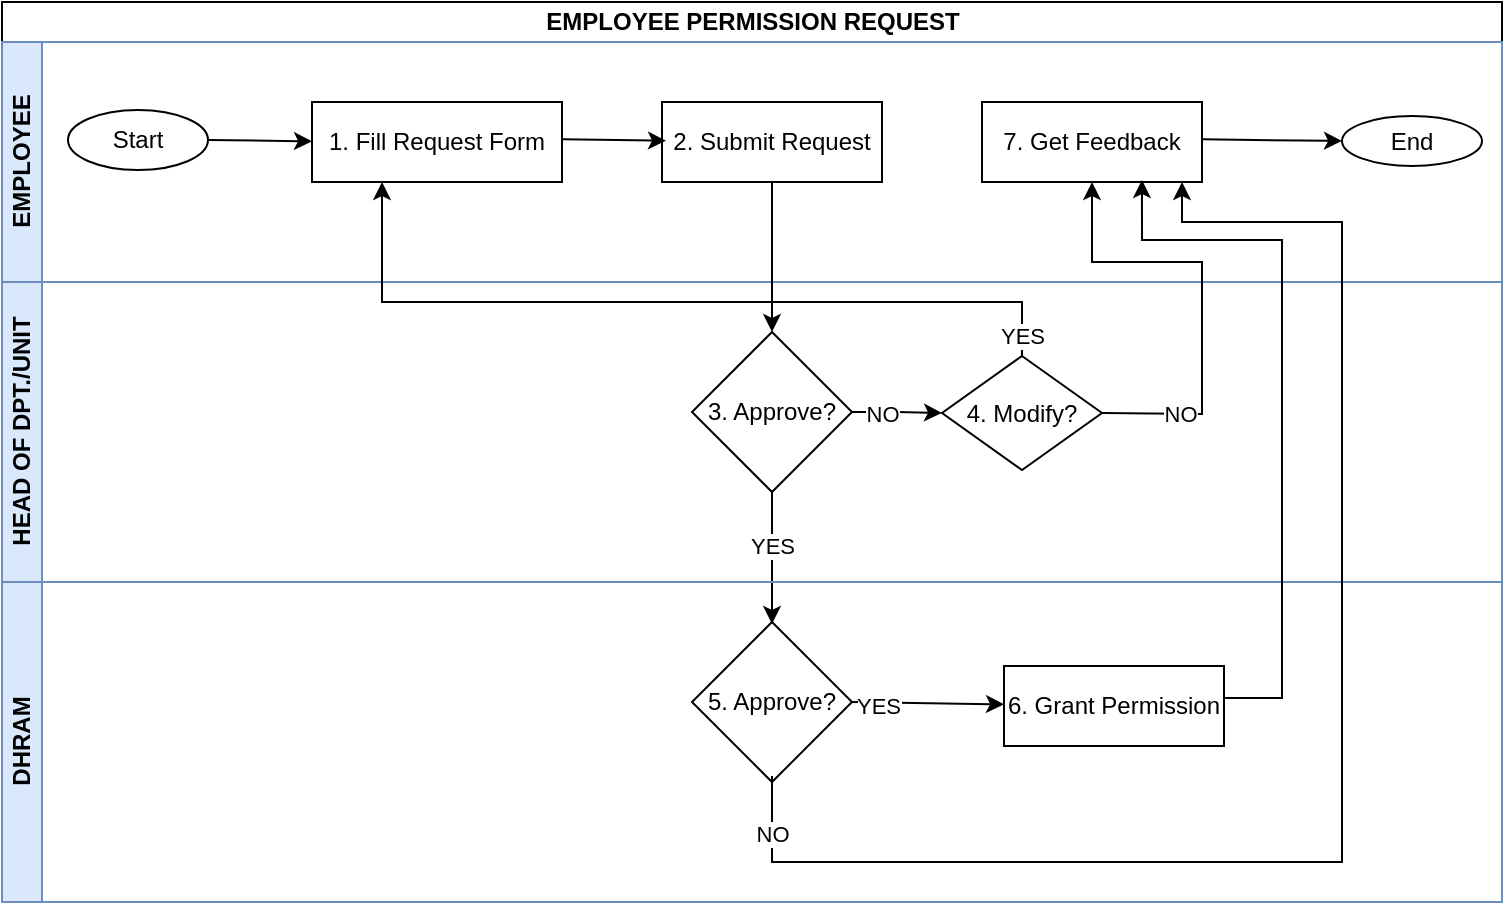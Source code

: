 <mxfile version="24.7.7" pages="3">
  <diagram name="employee permission request" id="IkzDn-hzaN0rCD2kMlex">
    <mxGraphModel dx="947" dy="595" grid="1" gridSize="10" guides="1" tooltips="1" connect="1" arrows="1" fold="1" page="1" pageScale="1" pageWidth="850" pageHeight="1100" math="0" shadow="0">
      <root>
        <mxCell id="0" />
        <mxCell id="1" parent="0" />
        <mxCell id="0EZDxdcCSDM1pmTRQqnp-1" value="EMPLOYEE PERMISSION REQUEST" style="swimlane;childLayout=stackLayout;resizeParent=1;resizeParentMax=0;horizontal=1;startSize=20;horizontalStack=0;html=1;swimlaneFillColor=#FFFFFF;" parent="1" vertex="1">
          <mxGeometry x="50" y="47" width="750" height="450" as="geometry" />
        </mxCell>
        <mxCell id="0EZDxdcCSDM1pmTRQqnp-2" value="EMPLOYEE" style="swimlane;startSize=20;horizontal=0;html=1;fillColor=#dae8fc;strokeColor=#6c8ebf;swimlaneFillColor=#FFFFFF;" parent="0EZDxdcCSDM1pmTRQqnp-1" vertex="1">
          <mxGeometry y="20" width="750" height="120" as="geometry" />
        </mxCell>
        <mxCell id="0EZDxdcCSDM1pmTRQqnp-5" value="Start" style="ellipse;whiteSpace=wrap;html=1;" parent="0EZDxdcCSDM1pmTRQqnp-2" vertex="1">
          <mxGeometry x="33" y="34" width="70" height="30" as="geometry" />
        </mxCell>
        <mxCell id="0EZDxdcCSDM1pmTRQqnp-6" value="1. Fill Request Form" style="whiteSpace=wrap;html=1;" parent="0EZDxdcCSDM1pmTRQqnp-2" vertex="1">
          <mxGeometry x="155" y="30" width="125" height="40" as="geometry" />
        </mxCell>
        <mxCell id="0EZDxdcCSDM1pmTRQqnp-10" value="End" style="ellipse;whiteSpace=wrap;html=1;" parent="0EZDxdcCSDM1pmTRQqnp-2" vertex="1">
          <mxGeometry x="670" y="37" width="70" height="25" as="geometry" />
        </mxCell>
        <mxCell id="0EZDxdcCSDM1pmTRQqnp-11" value="" style="endArrow=classic;html=1;rounded=0;exitX=1;exitY=0.5;exitDx=0;exitDy=0;entryX=0;entryY=0.5;entryDx=0;entryDy=0;" parent="0EZDxdcCSDM1pmTRQqnp-2" source="0EZDxdcCSDM1pmTRQqnp-5" edge="1">
          <mxGeometry width="50" height="50" relative="1" as="geometry">
            <mxPoint x="105.0" y="49.66" as="sourcePoint" />
            <mxPoint x="155" y="49.66" as="targetPoint" />
          </mxGeometry>
        </mxCell>
        <mxCell id="k6OdDDGUzln-NUkdbTDU-2" value="2. Submit Request" style="whiteSpace=wrap;html=1;" parent="0EZDxdcCSDM1pmTRQqnp-2" vertex="1">
          <mxGeometry x="330" y="30" width="110" height="40" as="geometry" />
        </mxCell>
        <mxCell id="k6OdDDGUzln-NUkdbTDU-24" value="7. Get Feedback" style="whiteSpace=wrap;html=1;" parent="0EZDxdcCSDM1pmTRQqnp-2" vertex="1">
          <mxGeometry x="490" y="30" width="110" height="40" as="geometry" />
        </mxCell>
        <mxCell id="k6OdDDGUzln-NUkdbTDU-38" value="" style="endArrow=classic;html=1;rounded=0;exitX=1;exitY=0.5;exitDx=0;exitDy=0;entryX=0;entryY=0.5;entryDx=0;entryDy=0;" parent="0EZDxdcCSDM1pmTRQqnp-2" target="0EZDxdcCSDM1pmTRQqnp-10" edge="1">
          <mxGeometry width="50" height="50" relative="1" as="geometry">
            <mxPoint x="600" y="48.66" as="sourcePoint" />
            <mxPoint x="652" y="49.32" as="targetPoint" />
          </mxGeometry>
        </mxCell>
        <mxCell id="k6OdDDGUzln-NUkdbTDU-41" value="" style="endArrow=classic;html=1;rounded=0;exitX=1;exitY=0.5;exitDx=0;exitDy=0;entryX=0;entryY=0.5;entryDx=0;entryDy=0;" parent="0EZDxdcCSDM1pmTRQqnp-2" edge="1">
          <mxGeometry width="50" height="50" relative="1" as="geometry">
            <mxPoint x="280" y="48.66" as="sourcePoint" />
            <mxPoint x="332" y="49.32" as="targetPoint" />
          </mxGeometry>
        </mxCell>
        <mxCell id="0EZDxdcCSDM1pmTRQqnp-3" value="HEAD OF DPT./UNIT" style="swimlane;startSize=20;horizontal=0;html=1;fillColor=#dae8fc;strokeColor=#6c8ebf;" parent="0EZDxdcCSDM1pmTRQqnp-1" vertex="1">
          <mxGeometry y="140" width="750" height="150" as="geometry" />
        </mxCell>
        <mxCell id="0EZDxdcCSDM1pmTRQqnp-9" value="&lt;div&gt;3. Approve?&lt;br&gt;&lt;/div&gt;" style="rhombus;whiteSpace=wrap;html=1;" parent="0EZDxdcCSDM1pmTRQqnp-3" vertex="1">
          <mxGeometry x="345" y="25" width="80" height="80" as="geometry" />
        </mxCell>
        <mxCell id="k6OdDDGUzln-NUkdbTDU-5" value="" style="endArrow=classic;html=1;rounded=0;entryX=0.5;entryY=0;entryDx=0;entryDy=0;exitX=0.5;exitY=1;exitDx=0;exitDy=0;" parent="0EZDxdcCSDM1pmTRQqnp-3" source="0EZDxdcCSDM1pmTRQqnp-9" edge="1">
          <mxGeometry width="50" height="50" relative="1" as="geometry">
            <mxPoint x="385" y="119" as="sourcePoint" />
            <mxPoint x="385" y="171" as="targetPoint" />
          </mxGeometry>
        </mxCell>
        <mxCell id="k6OdDDGUzln-NUkdbTDU-6" value="YES" style="edgeLabel;html=1;align=center;verticalAlign=middle;resizable=0;points=[];" parent="k6OdDDGUzln-NUkdbTDU-5" vertex="1" connectable="0">
          <mxGeometry x="-0.183" relative="1" as="geometry">
            <mxPoint as="offset" />
          </mxGeometry>
        </mxCell>
        <mxCell id="k6OdDDGUzln-NUkdbTDU-10" value="&lt;div&gt;4. Modify?&lt;br&gt;&lt;/div&gt;" style="rhombus;whiteSpace=wrap;html=1;" parent="0EZDxdcCSDM1pmTRQqnp-3" vertex="1">
          <mxGeometry x="470" y="37" width="80" height="57" as="geometry" />
        </mxCell>
        <mxCell id="k6OdDDGUzln-NUkdbTDU-11" value="" style="edgeStyle=orthogonalEdgeStyle;rounded=0;orthogonalLoop=1;jettySize=auto;html=1;" parent="0EZDxdcCSDM1pmTRQqnp-3" source="0EZDxdcCSDM1pmTRQqnp-9" target="k6OdDDGUzln-NUkdbTDU-10" edge="1">
          <mxGeometry relative="1" as="geometry">
            <mxPoint x="600" y="262" as="targetPoint" />
            <mxPoint x="465" y="262" as="sourcePoint" />
          </mxGeometry>
        </mxCell>
        <mxCell id="k6OdDDGUzln-NUkdbTDU-12" value="NO" style="edgeLabel;html=1;align=center;verticalAlign=middle;resizable=0;points=[];" parent="k6OdDDGUzln-NUkdbTDU-11" vertex="1" connectable="0">
          <mxGeometry x="-0.335" y="-1" relative="1" as="geometry">
            <mxPoint as="offset" />
          </mxGeometry>
        </mxCell>
        <mxCell id="k6OdDDGUzln-NUkdbTDU-18" value="" style="endArrow=classic;html=1;rounded=0;exitX=0.5;exitY=0;exitDx=0;exitDy=0;" parent="0EZDxdcCSDM1pmTRQqnp-3" source="k6OdDDGUzln-NUkdbTDU-10" edge="1">
          <mxGeometry width="50" height="50" relative="1" as="geometry">
            <mxPoint x="510" y="20" as="sourcePoint" />
            <mxPoint x="190" y="-50" as="targetPoint" />
            <Array as="points">
              <mxPoint x="510" y="10" />
              <mxPoint x="190" y="10" />
            </Array>
          </mxGeometry>
        </mxCell>
        <mxCell id="k6OdDDGUzln-NUkdbTDU-19" value="YES" style="edgeLabel;html=1;align=center;verticalAlign=middle;resizable=0;points=[];" parent="k6OdDDGUzln-NUkdbTDU-18" vertex="1" connectable="0">
          <mxGeometry x="-0.949" relative="1" as="geometry">
            <mxPoint as="offset" />
          </mxGeometry>
        </mxCell>
        <mxCell id="k6OdDDGUzln-NUkdbTDU-3" value="" style="endArrow=classic;html=1;rounded=0;entryX=0.5;entryY=0;entryDx=0;entryDy=0;exitX=0.5;exitY=1;exitDx=0;exitDy=0;" parent="0EZDxdcCSDM1pmTRQqnp-1" source="k6OdDDGUzln-NUkdbTDU-2" target="0EZDxdcCSDM1pmTRQqnp-9" edge="1">
          <mxGeometry width="50" height="50" relative="1" as="geometry">
            <mxPoint x="385" y="72" as="sourcePoint" />
            <mxPoint x="385" y="132" as="targetPoint" />
          </mxGeometry>
        </mxCell>
        <mxCell id="k6OdDDGUzln-NUkdbTDU-21" value="" style="endArrow=classic;html=1;rounded=0;exitX=1;exitY=0.5;exitDx=0;exitDy=0;entryX=0.5;entryY=1;entryDx=0;entryDy=0;" parent="0EZDxdcCSDM1pmTRQqnp-1" source="k6OdDDGUzln-NUkdbTDU-10" target="k6OdDDGUzln-NUkdbTDU-24" edge="1">
          <mxGeometry width="50" height="50" relative="1" as="geometry">
            <mxPoint x="550" y="200" as="sourcePoint" />
            <mxPoint x="600" y="150" as="targetPoint" />
            <Array as="points">
              <mxPoint x="600" y="206" />
              <mxPoint x="600" y="130" />
              <mxPoint x="545" y="130" />
            </Array>
          </mxGeometry>
        </mxCell>
        <mxCell id="k6OdDDGUzln-NUkdbTDU-22" value="NO" style="edgeLabel;html=1;align=center;verticalAlign=middle;resizable=0;points=[];" parent="k6OdDDGUzln-NUkdbTDU-21" vertex="1" connectable="0">
          <mxGeometry x="-0.649" relative="1" as="geometry">
            <mxPoint as="offset" />
          </mxGeometry>
        </mxCell>
        <mxCell id="k6OdDDGUzln-NUkdbTDU-1" value="DHRAM" style="swimlane;startSize=20;horizontal=0;html=1;fillColor=#dae8fc;strokeColor=#6c8ebf;" parent="0EZDxdcCSDM1pmTRQqnp-1" vertex="1">
          <mxGeometry y="290" width="750" height="160" as="geometry" />
        </mxCell>
        <mxCell id="k6OdDDGUzln-NUkdbTDU-20" value="&lt;div&gt;5. Approve?&lt;br&gt;&lt;/div&gt;" style="rhombus;whiteSpace=wrap;html=1;" parent="k6OdDDGUzln-NUkdbTDU-1" vertex="1">
          <mxGeometry x="345" y="20" width="80" height="80" as="geometry" />
        </mxCell>
        <mxCell id="k6OdDDGUzln-NUkdbTDU-34" value="6. Grant Permission" style="whiteSpace=wrap;html=1;" parent="k6OdDDGUzln-NUkdbTDU-1" vertex="1">
          <mxGeometry x="501" y="42" width="110" height="40" as="geometry" />
        </mxCell>
        <mxCell id="k6OdDDGUzln-NUkdbTDU-25" value="" style="endArrow=classic;html=1;rounded=0;exitX=1;exitY=0.5;exitDx=0;exitDy=0;" parent="k6OdDDGUzln-NUkdbTDU-1" source="k6OdDDGUzln-NUkdbTDU-20" target="k6OdDDGUzln-NUkdbTDU-34" edge="1">
          <mxGeometry width="50" height="50" relative="1" as="geometry">
            <mxPoint x="390" as="sourcePoint" />
            <mxPoint x="500" y="60" as="targetPoint" />
          </mxGeometry>
        </mxCell>
        <mxCell id="k6OdDDGUzln-NUkdbTDU-26" value="YES" style="edgeLabel;html=1;align=center;verticalAlign=middle;resizable=0;points=[];" parent="k6OdDDGUzln-NUkdbTDU-25" vertex="1" connectable="0">
          <mxGeometry x="-0.655" y="-2" relative="1" as="geometry">
            <mxPoint as="offset" />
          </mxGeometry>
        </mxCell>
        <mxCell id="k6OdDDGUzln-NUkdbTDU-36" value="" style="endArrow=classic;html=1;rounded=0;exitX=0.5;exitY=1;exitDx=0;exitDy=0;" parent="0EZDxdcCSDM1pmTRQqnp-1" edge="1">
          <mxGeometry width="50" height="50" relative="1" as="geometry">
            <mxPoint x="385.0" y="387" as="sourcePoint" />
            <mxPoint x="590" y="90" as="targetPoint" />
            <Array as="points">
              <mxPoint x="385" y="430" />
              <mxPoint x="670" y="430" />
              <mxPoint x="670" y="110" />
              <mxPoint x="590" y="110" />
            </Array>
          </mxGeometry>
        </mxCell>
        <mxCell id="k6OdDDGUzln-NUkdbTDU-37" value="NO" style="edgeLabel;html=1;align=center;verticalAlign=middle;resizable=0;points=[];" parent="k6OdDDGUzln-NUkdbTDU-36" vertex="1" connectable="0">
          <mxGeometry x="-0.922" relative="1" as="geometry">
            <mxPoint as="offset" />
          </mxGeometry>
        </mxCell>
        <mxCell id="k6OdDDGUzln-NUkdbTDU-35" value="" style="endArrow=classic;html=1;rounded=0;exitX=1;exitY=0.5;exitDx=0;exitDy=0;entryX=0.727;entryY=1.075;entryDx=0;entryDy=0;entryPerimeter=0;" parent="0EZDxdcCSDM1pmTRQqnp-1" edge="1">
          <mxGeometry width="50" height="50" relative="1" as="geometry">
            <mxPoint x="611" y="348" as="sourcePoint" />
            <mxPoint x="569.97" y="89.0" as="targetPoint" />
            <Array as="points">
              <mxPoint x="640" y="348" />
              <mxPoint x="640" y="119" />
              <mxPoint x="570" y="119" />
            </Array>
          </mxGeometry>
        </mxCell>
      </root>
    </mxGraphModel>
  </diagram>
  <diagram name="directors permission request" id="NqBEVhO1fakhlw4_cXfJ">
    <mxGraphModel dx="947" dy="595" grid="1" gridSize="10" guides="1" tooltips="1" connect="1" arrows="1" fold="1" page="1" pageScale="1" pageWidth="850" pageHeight="1100" math="0" shadow="0">
      <root>
        <mxCell id="4IcLVzrkoJ4dvZtuzK3f-0" />
        <mxCell id="4IcLVzrkoJ4dvZtuzK3f-1" parent="4IcLVzrkoJ4dvZtuzK3f-0" />
        <mxCell id="4IcLVzrkoJ4dvZtuzK3f-2" value="HEAD OF DPT./UNIT PERMISSION REQUEST" style="swimlane;childLayout=stackLayout;resizeParent=1;resizeParentMax=0;horizontal=1;startSize=20;horizontalStack=0;html=1;swimlaneFillColor=#FFFFFF;" vertex="1" parent="4IcLVzrkoJ4dvZtuzK3f-1">
          <mxGeometry x="50" y="50" width="760" height="410" as="geometry" />
        </mxCell>
        <mxCell id="4IcLVzrkoJ4dvZtuzK3f-3" value="HEAD OF DPT./UNIT" style="swimlane;startSize=20;horizontal=0;html=1;fillColor=#dae8fc;strokeColor=#6c8ebf;swimlaneFillColor=#FFFFFF;" vertex="1" parent="4IcLVzrkoJ4dvZtuzK3f-2">
          <mxGeometry y="20" width="760" height="180" as="geometry" />
        </mxCell>
        <mxCell id="4IcLVzrkoJ4dvZtuzK3f-4" value="Start" style="ellipse;whiteSpace=wrap;html=1;" vertex="1" parent="4IcLVzrkoJ4dvZtuzK3f-3">
          <mxGeometry x="40" y="73" width="63" height="23" as="geometry" />
        </mxCell>
        <mxCell id="4IcLVzrkoJ4dvZtuzK3f-5" value="1. Fill Request Form" style="whiteSpace=wrap;html=1;" vertex="1" parent="4IcLVzrkoJ4dvZtuzK3f-3">
          <mxGeometry x="155" y="63" width="125" height="40" as="geometry" />
        </mxCell>
        <mxCell id="4IcLVzrkoJ4dvZtuzK3f-6" value="End" style="ellipse;whiteSpace=wrap;html=1;" vertex="1" parent="4IcLVzrkoJ4dvZtuzK3f-3">
          <mxGeometry x="670" y="70" width="70" height="25" as="geometry" />
        </mxCell>
        <mxCell id="4IcLVzrkoJ4dvZtuzK3f-7" value="" style="endArrow=classic;html=1;rounded=0;exitX=1;exitY=0.5;exitDx=0;exitDy=0;entryX=0;entryY=0.5;entryDx=0;entryDy=0;" edge="1" parent="4IcLVzrkoJ4dvZtuzK3f-3" source="4IcLVzrkoJ4dvZtuzK3f-4">
          <mxGeometry width="50" height="50" relative="1" as="geometry">
            <mxPoint x="105.0" y="82.66" as="sourcePoint" />
            <mxPoint x="155" y="82.66" as="targetPoint" />
          </mxGeometry>
        </mxCell>
        <mxCell id="4IcLVzrkoJ4dvZtuzK3f-8" value="2. Submit Request" style="whiteSpace=wrap;html=1;" vertex="1" parent="4IcLVzrkoJ4dvZtuzK3f-3">
          <mxGeometry x="330" y="63" width="110" height="40" as="geometry" />
        </mxCell>
        <mxCell id="4IcLVzrkoJ4dvZtuzK3f-9" value="6. Get Feedback" style="whiteSpace=wrap;html=1;" vertex="1" parent="4IcLVzrkoJ4dvZtuzK3f-3">
          <mxGeometry x="490" y="63" width="110" height="40" as="geometry" />
        </mxCell>
        <mxCell id="4IcLVzrkoJ4dvZtuzK3f-10" value="" style="endArrow=classic;html=1;rounded=0;exitX=1;exitY=0.5;exitDx=0;exitDy=0;entryX=0;entryY=0.5;entryDx=0;entryDy=0;" edge="1" parent="4IcLVzrkoJ4dvZtuzK3f-3" target="4IcLVzrkoJ4dvZtuzK3f-6">
          <mxGeometry width="50" height="50" relative="1" as="geometry">
            <mxPoint x="600" y="81.66" as="sourcePoint" />
            <mxPoint x="652" y="82.32" as="targetPoint" />
          </mxGeometry>
        </mxCell>
        <mxCell id="4IcLVzrkoJ4dvZtuzK3f-11" value="" style="endArrow=classic;html=1;rounded=0;exitX=1;exitY=0.5;exitDx=0;exitDy=0;entryX=0;entryY=0.5;entryDx=0;entryDy=0;" edge="1" parent="4IcLVzrkoJ4dvZtuzK3f-3">
          <mxGeometry width="50" height="50" relative="1" as="geometry">
            <mxPoint x="280" y="81.66" as="sourcePoint" />
            <mxPoint x="332" y="82.32" as="targetPoint" />
          </mxGeometry>
        </mxCell>
        <mxCell id="4IcLVzrkoJ4dvZtuzK3f-12" value="PERMANENT SECRETARY" style="swimlane;startSize=20;horizontal=0;html=1;fillColor=#dae8fc;strokeColor=#6c8ebf;" vertex="1" parent="4IcLVzrkoJ4dvZtuzK3f-2">
          <mxGeometry y="200" width="760" height="210" as="geometry" />
        </mxCell>
        <mxCell id="4IcLVzrkoJ4dvZtuzK3f-13" value="&lt;div&gt;3. Approve?&lt;br&gt;&lt;/div&gt;" style="rhombus;whiteSpace=wrap;html=1;" vertex="1" parent="4IcLVzrkoJ4dvZtuzK3f-12">
          <mxGeometry x="345" y="25" width="80" height="80" as="geometry" />
        </mxCell>
        <mxCell id="4IcLVzrkoJ4dvZtuzK3f-14" value="" style="endArrow=classic;html=1;rounded=0;entryX=0;entryY=0.5;entryDx=0;entryDy=0;exitX=0.5;exitY=1;exitDx=0;exitDy=0;" edge="1" parent="4IcLVzrkoJ4dvZtuzK3f-12" source="4IcLVzrkoJ4dvZtuzK3f-13" target="4IcLVzrkoJ4dvZtuzK3f-26">
          <mxGeometry width="50" height="50" relative="1" as="geometry">
            <mxPoint x="385" y="119" as="sourcePoint" />
            <mxPoint x="385" y="171" as="targetPoint" />
            <Array as="points">
              <mxPoint x="385" y="133" />
            </Array>
          </mxGeometry>
        </mxCell>
        <mxCell id="4IcLVzrkoJ4dvZtuzK3f-15" value="YES" style="edgeLabel;html=1;align=center;verticalAlign=middle;resizable=0;points=[];" vertex="1" connectable="0" parent="4IcLVzrkoJ4dvZtuzK3f-14">
          <mxGeometry x="-0.183" relative="1" as="geometry">
            <mxPoint as="offset" />
          </mxGeometry>
        </mxCell>
        <mxCell id="4IcLVzrkoJ4dvZtuzK3f-16" value="&lt;div&gt;4. Modify?&lt;br&gt;&lt;/div&gt;" style="rhombus;whiteSpace=wrap;html=1;" vertex="1" parent="4IcLVzrkoJ4dvZtuzK3f-12">
          <mxGeometry x="470" y="37" width="80" height="57" as="geometry" />
        </mxCell>
        <mxCell id="4IcLVzrkoJ4dvZtuzK3f-17" value="" style="edgeStyle=orthogonalEdgeStyle;rounded=0;orthogonalLoop=1;jettySize=auto;html=1;" edge="1" parent="4IcLVzrkoJ4dvZtuzK3f-12" source="4IcLVzrkoJ4dvZtuzK3f-13" target="4IcLVzrkoJ4dvZtuzK3f-16">
          <mxGeometry relative="1" as="geometry">
            <mxPoint x="600" y="262" as="targetPoint" />
            <mxPoint x="465" y="262" as="sourcePoint" />
          </mxGeometry>
        </mxCell>
        <mxCell id="4IcLVzrkoJ4dvZtuzK3f-18" value="NO" style="edgeLabel;html=1;align=center;verticalAlign=middle;resizable=0;points=[];" vertex="1" connectable="0" parent="4IcLVzrkoJ4dvZtuzK3f-17">
          <mxGeometry x="-0.335" y="-1" relative="1" as="geometry">
            <mxPoint as="offset" />
          </mxGeometry>
        </mxCell>
        <mxCell id="4IcLVzrkoJ4dvZtuzK3f-26" value="5. Grant Permission" style="whiteSpace=wrap;html=1;" vertex="1" parent="4IcLVzrkoJ4dvZtuzK3f-12">
          <mxGeometry x="520" y="113" width="110" height="40" as="geometry" />
        </mxCell>
        <mxCell id="4IcLVzrkoJ4dvZtuzK3f-21" value="" style="endArrow=classic;html=1;rounded=0;entryX=0.5;entryY=0;entryDx=0;entryDy=0;exitX=0.5;exitY=1;exitDx=0;exitDy=0;" edge="1" parent="4IcLVzrkoJ4dvZtuzK3f-2" source="4IcLVzrkoJ4dvZtuzK3f-8" target="4IcLVzrkoJ4dvZtuzK3f-13">
          <mxGeometry width="50" height="50" relative="1" as="geometry">
            <mxPoint x="385" y="105" as="sourcePoint" />
            <mxPoint x="385" y="258" as="targetPoint" />
          </mxGeometry>
        </mxCell>
        <mxCell id="4IcLVzrkoJ4dvZtuzK3f-22" value="" style="endArrow=classic;html=1;rounded=0;exitX=1;exitY=0.5;exitDx=0;exitDy=0;entryX=0.5;entryY=1;entryDx=0;entryDy=0;" edge="1" parent="4IcLVzrkoJ4dvZtuzK3f-2" source="4IcLVzrkoJ4dvZtuzK3f-16" target="4IcLVzrkoJ4dvZtuzK3f-9">
          <mxGeometry width="50" height="50" relative="1" as="geometry">
            <mxPoint x="550" y="298.5" as="sourcePoint" />
            <mxPoint x="600" y="183" as="targetPoint" />
            <Array as="points">
              <mxPoint x="630" y="266" />
              <mxPoint x="630" y="163" />
              <mxPoint x="545" y="163" />
            </Array>
          </mxGeometry>
        </mxCell>
        <mxCell id="4IcLVzrkoJ4dvZtuzK3f-23" value="NO" style="edgeLabel;html=1;align=center;verticalAlign=middle;resizable=0;points=[];" vertex="1" connectable="0" parent="4IcLVzrkoJ4dvZtuzK3f-22">
          <mxGeometry x="-0.649" relative="1" as="geometry">
            <mxPoint as="offset" />
          </mxGeometry>
        </mxCell>
        <mxCell id="4IcLVzrkoJ4dvZtuzK3f-31" value="" style="endArrow=classic;html=1;rounded=0;exitX=1;exitY=0.5;exitDx=0;exitDy=0;entryX=0.727;entryY=1.075;entryDx=0;entryDy=0;entryPerimeter=0;" edge="1" parent="4IcLVzrkoJ4dvZtuzK3f-2" source="4IcLVzrkoJ4dvZtuzK3f-26">
          <mxGeometry width="50" height="50" relative="1" as="geometry">
            <mxPoint x="630" y="356" as="sourcePoint" />
            <mxPoint x="569.97" y="122.0" as="targetPoint" />
            <Array as="points">
              <mxPoint x="660" y="333" />
              <mxPoint x="660" y="152" />
              <mxPoint x="570" y="152" />
            </Array>
          </mxGeometry>
        </mxCell>
        <mxCell id="4IcLVzrkoJ4dvZtuzK3f-19" value="" style="endArrow=classic;html=1;rounded=0;exitX=0.5;exitY=0;exitDx=0;exitDy=0;entryX=0.5;entryY=1;entryDx=0;entryDy=0;" edge="1" parent="4IcLVzrkoJ4dvZtuzK3f-2" source="4IcLVzrkoJ4dvZtuzK3f-16" target="4IcLVzrkoJ4dvZtuzK3f-5">
          <mxGeometry width="50" height="50" relative="1" as="geometry">
            <mxPoint x="510" y="220" as="sourcePoint" />
            <mxPoint x="190" y="150" as="targetPoint" />
            <Array as="points">
              <mxPoint x="510" y="210" />
              <mxPoint x="218" y="210" />
            </Array>
          </mxGeometry>
        </mxCell>
        <mxCell id="4IcLVzrkoJ4dvZtuzK3f-20" value="YES" style="edgeLabel;html=1;align=center;verticalAlign=middle;resizable=0;points=[];" vertex="1" connectable="0" parent="4IcLVzrkoJ4dvZtuzK3f-19">
          <mxGeometry x="-0.949" relative="1" as="geometry">
            <mxPoint as="offset" />
          </mxGeometry>
        </mxCell>
      </root>
    </mxGraphModel>
  </diagram>
  <diagram name="imprest request" id="i74HljEPCsjVhYt9SIUw">
    <mxGraphModel dx="1420" dy="893" grid="1" gridSize="10" guides="1" tooltips="1" connect="1" arrows="1" fold="1" page="1" pageScale="1" pageWidth="850" pageHeight="1100" math="0" shadow="0">
      <root>
        <mxCell id="Y77t0nRD7w8420YuqRfJ-0" />
        <mxCell id="Y77t0nRD7w8420YuqRfJ-1" parent="Y77t0nRD7w8420YuqRfJ-0" />
        <mxCell id="Y77t0nRD7w8420YuqRfJ-2" value="IMPREST REQUEST" style="swimlane;childLayout=stackLayout;resizeParent=1;resizeParentMax=0;horizontal=1;startSize=20;horizontalStack=0;html=1;swimlaneFillColor=#FFFFFF;" vertex="1" parent="Y77t0nRD7w8420YuqRfJ-1">
          <mxGeometry x="30" y="40" width="750" height="610" as="geometry" />
        </mxCell>
        <mxCell id="Y77t0nRD7w8420YuqRfJ-3" value="EMPLOYEE" style="swimlane;startSize=20;horizontal=0;html=1;fillColor=#dae8fc;strokeColor=#6c8ebf;swimlaneFillColor=#FFFFFF;" vertex="1" parent="Y77t0nRD7w8420YuqRfJ-2">
          <mxGeometry y="20" width="750" height="120" as="geometry" />
        </mxCell>
        <mxCell id="Y77t0nRD7w8420YuqRfJ-4" value="Start" style="ellipse;whiteSpace=wrap;html=1;" vertex="1" parent="Y77t0nRD7w8420YuqRfJ-3">
          <mxGeometry x="40" y="71" width="63" height="23" as="geometry" />
        </mxCell>
        <mxCell id="Y77t0nRD7w8420YuqRfJ-5" value="1. Fill Request Form/Modify" style="whiteSpace=wrap;html=1;" vertex="1" parent="Y77t0nRD7w8420YuqRfJ-3">
          <mxGeometry x="155" y="63" width="125" height="40" as="geometry" />
        </mxCell>
        <mxCell id="Y77t0nRD7w8420YuqRfJ-6" value="End" style="ellipse;whiteSpace=wrap;html=1;" vertex="1" parent="Y77t0nRD7w8420YuqRfJ-3">
          <mxGeometry x="684" y="70" width="70" height="25" as="geometry" />
        </mxCell>
        <mxCell id="Y77t0nRD7w8420YuqRfJ-7" value="" style="endArrow=classic;html=1;rounded=0;exitX=1;exitY=0.5;exitDx=0;exitDy=0;entryX=0;entryY=0.5;entryDx=0;entryDy=0;" edge="1" parent="Y77t0nRD7w8420YuqRfJ-3" source="Y77t0nRD7w8420YuqRfJ-4">
          <mxGeometry width="50" height="50" relative="1" as="geometry">
            <mxPoint x="105.0" y="82.66" as="sourcePoint" />
            <mxPoint x="155" y="82.66" as="targetPoint" />
          </mxGeometry>
        </mxCell>
        <mxCell id="Y77t0nRD7w8420YuqRfJ-8" value="2. Submit Request" style="whiteSpace=wrap;html=1;" vertex="1" parent="Y77t0nRD7w8420YuqRfJ-3">
          <mxGeometry x="304" y="63" width="110" height="40" as="geometry" />
        </mxCell>
        <mxCell id="Y77t0nRD7w8420YuqRfJ-9" value="Get Imprest" style="whiteSpace=wrap;html=1;" vertex="1" parent="Y77t0nRD7w8420YuqRfJ-3">
          <mxGeometry x="508" y="63" width="110" height="40" as="geometry" />
        </mxCell>
        <mxCell id="Y77t0nRD7w8420YuqRfJ-10" value="" style="endArrow=classic;html=1;rounded=0;exitX=1;exitY=0.5;exitDx=0;exitDy=0;entryX=0;entryY=0.5;entryDx=0;entryDy=0;" edge="1" parent="Y77t0nRD7w8420YuqRfJ-3" target="Y77t0nRD7w8420YuqRfJ-6" source="Y77t0nRD7w8420YuqRfJ-9">
          <mxGeometry width="50" height="50" relative="1" as="geometry">
            <mxPoint x="600" y="81.66" as="sourcePoint" />
            <mxPoint x="652" y="82.32" as="targetPoint" />
          </mxGeometry>
        </mxCell>
        <mxCell id="Y77t0nRD7w8420YuqRfJ-11" value="" style="endArrow=classic;html=1;rounded=0;entryX=0;entryY=0.5;entryDx=0;entryDy=0;" edge="1" parent="Y77t0nRD7w8420YuqRfJ-3">
          <mxGeometry width="50" height="50" relative="1" as="geometry">
            <mxPoint x="283" y="82" as="sourcePoint" />
            <mxPoint x="306" y="82.32" as="targetPoint" />
          </mxGeometry>
        </mxCell>
        <mxCell id="_z9jEoaf8CvurP9k_Y6t-40" value="Make Retirement" style="whiteSpace=wrap;html=1;" vertex="1" parent="Y77t0nRD7w8420YuqRfJ-3">
          <mxGeometry x="420" y="10" width="110" height="40" as="geometry" />
        </mxCell>
        <mxCell id="_z9jEoaf8CvurP9k_Y6t-42" value="" style="endArrow=classic;html=1;rounded=0;exitX=0;exitY=0.5;exitDx=0;exitDy=0;entryX=0.5;entryY=0;entryDx=0;entryDy=0;" edge="1" parent="Y77t0nRD7w8420YuqRfJ-3" source="_z9jEoaf8CvurP9k_Y6t-40" target="Y77t0nRD7w8420YuqRfJ-5">
          <mxGeometry width="50" height="50" relative="1" as="geometry">
            <mxPoint x="650" y="420" as="sourcePoint" />
            <mxPoint x="700" y="370" as="targetPoint" />
            <Array as="points">
              <mxPoint x="218" y="30" />
            </Array>
          </mxGeometry>
        </mxCell>
        <mxCell id="Y77t0nRD7w8420YuqRfJ-12" value="ACCOUNTANT" style="swimlane;startSize=20;horizontal=0;html=1;fillColor=#dae8fc;strokeColor=#6c8ebf;" vertex="1" parent="Y77t0nRD7w8420YuqRfJ-2">
          <mxGeometry y="140" width="750" height="150" as="geometry" />
        </mxCell>
        <mxCell id="Y77t0nRD7w8420YuqRfJ-13" value="&lt;div&gt;3. Check Retirement Status?&lt;br&gt;&lt;/div&gt;" style="rhombus;whiteSpace=wrap;html=1;" vertex="1" parent="Y77t0nRD7w8420YuqRfJ-12">
          <mxGeometry x="279" y="18" width="160" height="102" as="geometry" />
        </mxCell>
        <mxCell id="Y77t0nRD7w8420YuqRfJ-17" value="" style="edgeStyle=orthogonalEdgeStyle;rounded=0;orthogonalLoop=1;jettySize=auto;html=1;" edge="1" parent="Y77t0nRD7w8420YuqRfJ-12" source="Y77t0nRD7w8420YuqRfJ-13">
          <mxGeometry relative="1" as="geometry">
            <mxPoint x="470" y="-70" as="targetPoint" />
            <mxPoint x="465" y="262" as="sourcePoint" />
          </mxGeometry>
        </mxCell>
        <mxCell id="_z9jEoaf8CvurP9k_Y6t-41" value="NO" style="edgeLabel;html=1;align=center;verticalAlign=middle;resizable=0;points=[];" vertex="1" connectable="0" parent="Y77t0nRD7w8420YuqRfJ-17">
          <mxGeometry x="-0.834" y="-1" relative="1" as="geometry">
            <mxPoint as="offset" />
          </mxGeometry>
        </mxCell>
        <mxCell id="Y77t0nRD7w8420YuqRfJ-20" value="" style="endArrow=classic;html=1;rounded=0;entryX=0.5;entryY=0;entryDx=0;entryDy=0;exitX=0.5;exitY=1;exitDx=0;exitDy=0;" edge="1" parent="Y77t0nRD7w8420YuqRfJ-2" source="Y77t0nRD7w8420YuqRfJ-8" target="Y77t0nRD7w8420YuqRfJ-13">
          <mxGeometry width="50" height="50" relative="1" as="geometry">
            <mxPoint x="359" y="105" as="sourcePoint" />
            <mxPoint x="359" y="258" as="targetPoint" />
          </mxGeometry>
        </mxCell>
        <mxCell id="_z9jEoaf8CvurP9k_Y6t-24" value="HEAD OF DEPT." style="swimlane;startSize=20;horizontal=0;html=1;fillColor=#dae8fc;strokeColor=#6c8ebf;" vertex="1" parent="Y77t0nRD7w8420YuqRfJ-2">
          <mxGeometry y="290" width="750" height="140" as="geometry" />
        </mxCell>
        <mxCell id="_z9jEoaf8CvurP9k_Y6t-25" value="&lt;div&gt;3. Approve?&lt;br&gt;&lt;/div&gt;" style="rhombus;whiteSpace=wrap;html=1;" vertex="1" parent="_z9jEoaf8CvurP9k_Y6t-24">
          <mxGeometry x="319" y="25" width="80" height="80" as="geometry" />
        </mxCell>
        <mxCell id="_z9jEoaf8CvurP9k_Y6t-32" value="CA" style="swimlane;startSize=20;horizontal=0;html=1;fillColor=#dae8fc;strokeColor=#6c8ebf;" vertex="1" parent="Y77t0nRD7w8420YuqRfJ-2">
          <mxGeometry y="430" width="750" height="180" as="geometry" />
        </mxCell>
        <mxCell id="_z9jEoaf8CvurP9k_Y6t-33" value="&lt;div&gt;3. Approve?&lt;br&gt;&lt;/div&gt;" style="rhombus;whiteSpace=wrap;html=1;" vertex="1" parent="_z9jEoaf8CvurP9k_Y6t-32">
          <mxGeometry x="319" y="25" width="80" height="80" as="geometry" />
        </mxCell>
        <mxCell id="_z9jEoaf8CvurP9k_Y6t-31" value="5. Disburse Fund" style="whiteSpace=wrap;html=1;" vertex="1" parent="_z9jEoaf8CvurP9k_Y6t-32">
          <mxGeometry x="508" y="120" width="110" height="40" as="geometry" />
        </mxCell>
        <mxCell id="_z9jEoaf8CvurP9k_Y6t-44" value="" style="endArrow=classic;html=1;rounded=0;entryX=0;entryY=0.5;entryDx=0;entryDy=0;exitX=0.5;exitY=1;exitDx=0;exitDy=0;" edge="1" parent="_z9jEoaf8CvurP9k_Y6t-32" source="_z9jEoaf8CvurP9k_Y6t-33" target="_z9jEoaf8CvurP9k_Y6t-31">
          <mxGeometry width="50" height="50" relative="1" as="geometry">
            <mxPoint x="358.5" y="110" as="sourcePoint" />
            <mxPoint x="358.5" y="170" as="targetPoint" />
            <Array as="points">
              <mxPoint x="359" y="140" />
            </Array>
          </mxGeometry>
        </mxCell>
        <mxCell id="_z9jEoaf8CvurP9k_Y6t-45" value="YES" style="edgeLabel;html=1;align=center;verticalAlign=middle;resizable=0;points=[];" vertex="1" connectable="0" parent="_z9jEoaf8CvurP9k_Y6t-44">
          <mxGeometry x="-0.183" relative="1" as="geometry">
            <mxPoint as="offset" />
          </mxGeometry>
        </mxCell>
        <mxCell id="Y77t0nRD7w8420YuqRfJ-14" value="" style="endArrow=classic;html=1;rounded=0;entryX=0.5;entryY=0;entryDx=0;entryDy=0;exitX=0.5;exitY=1;exitDx=0;exitDy=0;" edge="1" parent="Y77t0nRD7w8420YuqRfJ-2" source="Y77t0nRD7w8420YuqRfJ-13" target="_z9jEoaf8CvurP9k_Y6t-25">
          <mxGeometry width="50" height="50" relative="1" as="geometry">
            <mxPoint x="359" y="259" as="sourcePoint" />
            <mxPoint x="359" y="311" as="targetPoint" />
            <Array as="points">
              <mxPoint x="359" y="273" />
            </Array>
          </mxGeometry>
        </mxCell>
        <mxCell id="Y77t0nRD7w8420YuqRfJ-15" value="YES" style="edgeLabel;html=1;align=center;verticalAlign=middle;resizable=0;points=[];" vertex="1" connectable="0" parent="Y77t0nRD7w8420YuqRfJ-14">
          <mxGeometry x="-0.183" relative="1" as="geometry">
            <mxPoint as="offset" />
          </mxGeometry>
        </mxCell>
        <mxCell id="_z9jEoaf8CvurP9k_Y6t-26" value="" style="endArrow=classic;html=1;rounded=0;entryX=0.5;entryY=0;entryDx=0;entryDy=0;exitX=0.5;exitY=1;exitDx=0;exitDy=0;" edge="1" parent="Y77t0nRD7w8420YuqRfJ-2" source="_z9jEoaf8CvurP9k_Y6t-25" target="_z9jEoaf8CvurP9k_Y6t-33">
          <mxGeometry width="50" height="50" relative="1" as="geometry">
            <mxPoint x="385" y="409" as="sourcePoint" />
            <mxPoint x="385" y="461" as="targetPoint" />
            <Array as="points" />
          </mxGeometry>
        </mxCell>
        <mxCell id="_z9jEoaf8CvurP9k_Y6t-27" value="YES" style="edgeLabel;html=1;align=center;verticalAlign=middle;resizable=0;points=[];" vertex="1" connectable="0" parent="_z9jEoaf8CvurP9k_Y6t-26">
          <mxGeometry x="-0.183" relative="1" as="geometry">
            <mxPoint as="offset" />
          </mxGeometry>
        </mxCell>
        <mxCell id="_z9jEoaf8CvurP9k_Y6t-29" value="" style="edgeStyle=orthogonalEdgeStyle;rounded=0;orthogonalLoop=1;jettySize=auto;html=1;entryX=0.5;entryY=1;entryDx=0;entryDy=0;" edge="1" parent="Y77t0nRD7w8420YuqRfJ-2" source="_z9jEoaf8CvurP9k_Y6t-25" target="Y77t0nRD7w8420YuqRfJ-5">
          <mxGeometry relative="1" as="geometry">
            <mxPoint x="600" y="552" as="targetPoint" />
            <mxPoint x="465" y="552" as="sourcePoint" />
          </mxGeometry>
        </mxCell>
        <mxCell id="_z9jEoaf8CvurP9k_Y6t-30" value="NO" style="edgeLabel;html=1;align=center;verticalAlign=middle;resizable=0;points=[];" vertex="1" connectable="0" parent="_z9jEoaf8CvurP9k_Y6t-29">
          <mxGeometry x="-0.335" y="-1" relative="1" as="geometry">
            <mxPoint as="offset" />
          </mxGeometry>
        </mxCell>
        <mxCell id="_z9jEoaf8CvurP9k_Y6t-37" value="" style="edgeStyle=orthogonalEdgeStyle;rounded=0;orthogonalLoop=1;jettySize=auto;html=1;entryX=0.5;entryY=1;entryDx=0;entryDy=0;" edge="1" parent="Y77t0nRD7w8420YuqRfJ-2" source="_z9jEoaf8CvurP9k_Y6t-33" target="Y77t0nRD7w8420YuqRfJ-6">
          <mxGeometry relative="1" as="geometry">
            <mxPoint x="494" y="375" as="targetPoint" />
            <mxPoint x="465" y="692" as="sourcePoint" />
          </mxGeometry>
        </mxCell>
        <mxCell id="_z9jEoaf8CvurP9k_Y6t-38" value="NO" style="edgeLabel;html=1;align=center;verticalAlign=middle;resizable=0;points=[];" vertex="1" connectable="0" parent="_z9jEoaf8CvurP9k_Y6t-37">
          <mxGeometry x="-0.335" y="-1" relative="1" as="geometry">
            <mxPoint as="offset" />
          </mxGeometry>
        </mxCell>
        <mxCell id="_z9jEoaf8CvurP9k_Y6t-47" value="" style="endArrow=classic;html=1;rounded=0;exitX=0.5;exitY=0;exitDx=0;exitDy=0;entryX=0.5;entryY=1;entryDx=0;entryDy=0;" edge="1" parent="Y77t0nRD7w8420YuqRfJ-2" source="_z9jEoaf8CvurP9k_Y6t-31" target="Y77t0nRD7w8420YuqRfJ-9">
          <mxGeometry width="50" height="50" relative="1" as="geometry">
            <mxPoint x="670" y="360" as="sourcePoint" />
            <mxPoint x="720" y="310" as="targetPoint" />
          </mxGeometry>
        </mxCell>
      </root>
    </mxGraphModel>
  </diagram>
</mxfile>
